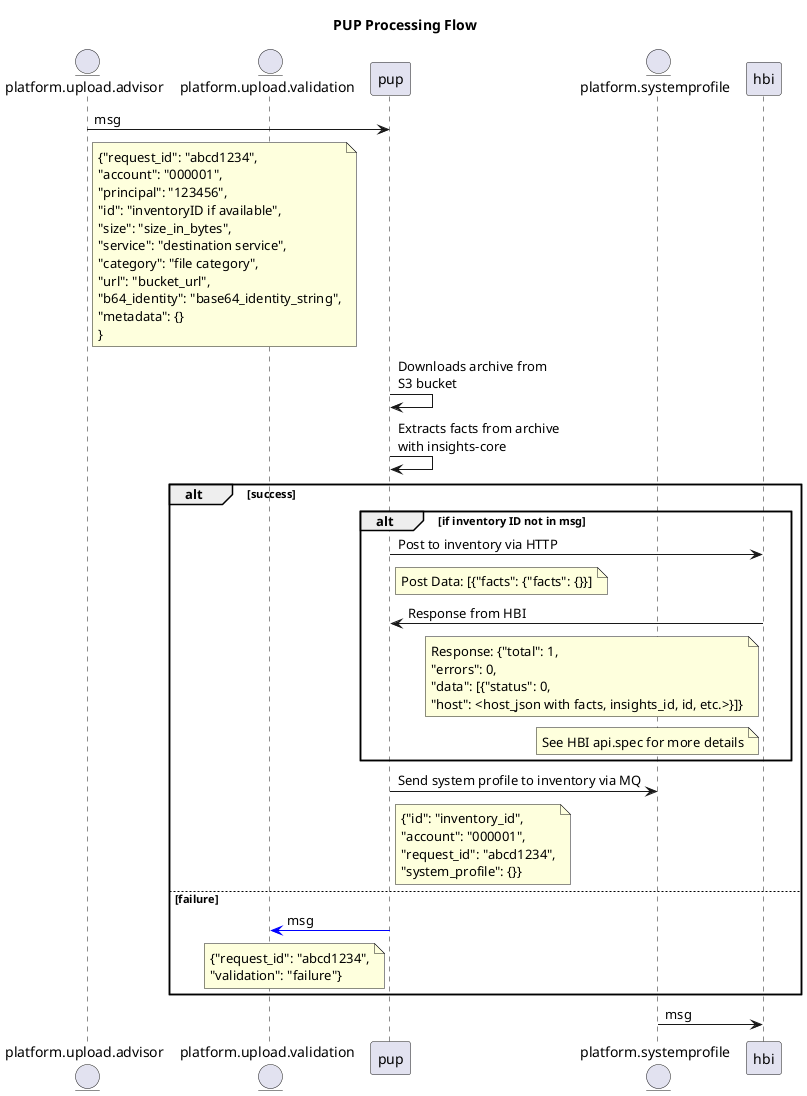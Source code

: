 @startuml
title PUP Processing Flow
entity platform.upload.advisor
entity platform.upload.validation
participant pup
entity platform.systemprofile
participant hbi
platform.upload.advisor->pup: msg
Note right of platform.upload.advisor: {"request_id": "abcd1234",\n"account": "000001",\n"principal": "123456",\n"id": "inventoryID if available",\n"size": "size_in_bytes",\n"service": "destination service",\n"category": "file category",\n"url": "bucket_url",\n"b64_identity": "base64_identity_string",\n"metadata": {}\n}
pup->pup: Downloads archive from\nS3 bucket
pup->pup: Extracts facts from archive\nwith insights-core
alt success
    alt if inventory ID not in msg
        pup->hbi: Post to inventory via HTTP
        Note right of pup: Post Data: [{"facts": {"facts": {}}]
        hbi->pup: Response from HBI
        Note left of hbi: Response: {"total": 1,\n"errors": 0,\n"data": [{"status": 0,\n"host": <host_json with facts, insights_id, id, etc.>}]}
        Note left of hbi: See HBI api.spec for more details
    end
    pup->platform.systemprofile: Send system profile to inventory via MQ
    Note right of pup: {"id": "inventory_id",\n"account": "000001",\n"request_id": "abcd1234",\n"system_profile": {}}
else failure
    pup[#0000FF]->platform.upload.validation: msg
    Note left of pup: {"request_id": "abcd1234",\n"validation": "failure"}
end
platform.systemprofile->hbi: msg
@enduml